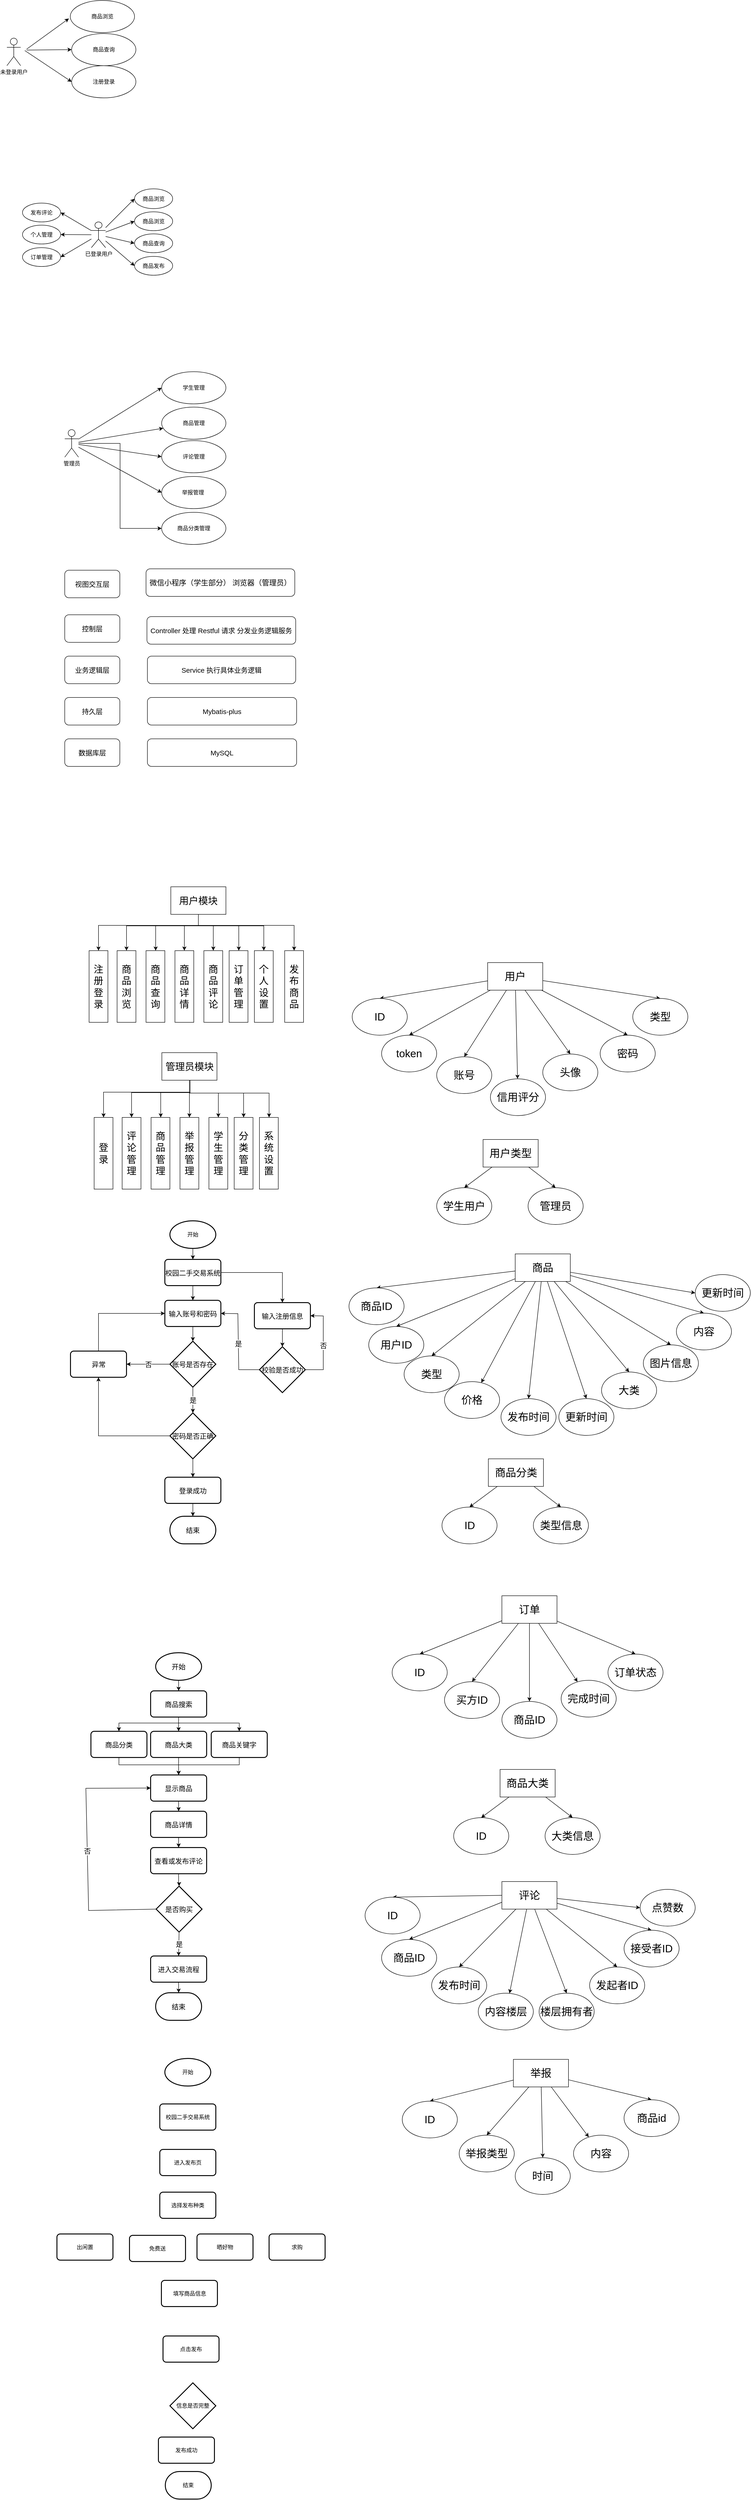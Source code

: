 <mxfile version="21.3.4" type="github">
  <diagram name="第 1 页" id="F6tR8DsvzvqYMDO8uXwj">
    <mxGraphModel dx="1500" dy="773" grid="0" gridSize="10" guides="1" tooltips="1" connect="1" arrows="1" fold="1" page="0" pageScale="1" pageWidth="827" pageHeight="1169" math="0" shadow="0">
      <root>
        <mxCell id="0" />
        <mxCell id="1" parent="0" />
        <mxCell id="G2voatCrqY1tHl8I44f_-1" value="未登录用户" style="shape=umlActor;verticalLabelPosition=bottom;verticalAlign=top;html=1;" parent="1" vertex="1">
          <mxGeometry x="77" y="86" width="30" height="60" as="geometry" />
        </mxCell>
        <mxCell id="G2voatCrqY1tHl8I44f_-5" value="商品浏览" style="ellipse;whiteSpace=wrap;html=1;" parent="1" vertex="1">
          <mxGeometry x="215" y="4" width="140" height="70" as="geometry" />
        </mxCell>
        <mxCell id="G2voatCrqY1tHl8I44f_-6" value="商品查询" style="ellipse;whiteSpace=wrap;html=1;" parent="1" vertex="1">
          <mxGeometry x="218" y="76" width="140" height="70" as="geometry" />
        </mxCell>
        <mxCell id="G2voatCrqY1tHl8I44f_-7" value="注册登录" style="ellipse;whiteSpace=wrap;html=1;" parent="1" vertex="1">
          <mxGeometry x="218" y="146" width="140" height="70" as="geometry" />
        </mxCell>
        <mxCell id="G2voatCrqY1tHl8I44f_-12" value="" style="endArrow=classic;html=1;rounded=0;entryX=-0.021;entryY=0.561;entryDx=0;entryDy=0;entryPerimeter=0;" parent="1" target="G2voatCrqY1tHl8I44f_-5" edge="1">
          <mxGeometry width="50" height="50" relative="1" as="geometry">
            <mxPoint x="120" y="110" as="sourcePoint" />
            <mxPoint x="298" y="148" as="targetPoint" />
          </mxGeometry>
        </mxCell>
        <mxCell id="G2voatCrqY1tHl8I44f_-13" value="" style="endArrow=classic;html=1;rounded=0;entryX=0;entryY=0.5;entryDx=0;entryDy=0;" parent="1" target="G2voatCrqY1tHl8I44f_-6" edge="1">
          <mxGeometry width="50" height="50" relative="1" as="geometry">
            <mxPoint x="120" y="112" as="sourcePoint" />
            <mxPoint x="209" y="132" as="targetPoint" />
          </mxGeometry>
        </mxCell>
        <mxCell id="G2voatCrqY1tHl8I44f_-14" value="" style="endArrow=classic;html=1;rounded=0;entryX=0;entryY=0.5;entryDx=0;entryDy=0;" parent="1" target="G2voatCrqY1tHl8I44f_-7" edge="1">
          <mxGeometry width="50" height="50" relative="1" as="geometry">
            <mxPoint x="116" y="113" as="sourcePoint" />
            <mxPoint x="298" y="148" as="targetPoint" />
          </mxGeometry>
        </mxCell>
        <mxCell id="G2voatCrqY1tHl8I44f_-22" style="orthogonalLoop=1;jettySize=auto;html=1;entryX=0;entryY=0.5;entryDx=0;entryDy=0;" parent="1" source="G2voatCrqY1tHl8I44f_-15" target="G2voatCrqY1tHl8I44f_-16" edge="1">
          <mxGeometry relative="1" as="geometry" />
        </mxCell>
        <mxCell id="G2voatCrqY1tHl8I44f_-23" style="rounded=0;orthogonalLoop=1;jettySize=auto;html=1;entryX=0;entryY=0.5;entryDx=0;entryDy=0;" parent="1" source="G2voatCrqY1tHl8I44f_-15" target="iyHdMbjRude9Y3vTJcR6-1" edge="1">
          <mxGeometry relative="1" as="geometry">
            <mxPoint x="357.75" y="410.5" as="targetPoint" />
          </mxGeometry>
        </mxCell>
        <mxCell id="G2voatCrqY1tHl8I44f_-24" style="rounded=0;orthogonalLoop=1;jettySize=auto;html=1;entryX=0;entryY=0.5;entryDx=0;entryDy=0;" parent="1" source="G2voatCrqY1tHl8I44f_-15" target="iyHdMbjRude9Y3vTJcR6-4" edge="1">
          <mxGeometry relative="1" as="geometry">
            <mxPoint x="337.5" y="494.0" as="targetPoint" />
          </mxGeometry>
        </mxCell>
        <mxCell id="G2voatCrqY1tHl8I44f_-25" style="rounded=0;orthogonalLoop=1;jettySize=auto;html=1;entryX=0;entryY=0.5;entryDx=0;entryDy=0;" parent="1" source="G2voatCrqY1tHl8I44f_-15" target="iyHdMbjRude9Y3vTJcR6-6" edge="1">
          <mxGeometry relative="1" as="geometry">
            <mxPoint x="336" y="572" as="targetPoint" />
          </mxGeometry>
        </mxCell>
        <mxCell id="G2voatCrqY1tHl8I44f_-26" style="rounded=0;orthogonalLoop=1;jettySize=auto;html=1;entryX=1;entryY=0.5;entryDx=0;entryDy=0;" parent="1" source="G2voatCrqY1tHl8I44f_-15" target="iyHdMbjRude9Y3vTJcR6-5" edge="1">
          <mxGeometry relative="1" as="geometry">
            <mxPoint x="337.5" y="652" as="targetPoint" />
          </mxGeometry>
        </mxCell>
        <mxCell id="G2voatCrqY1tHl8I44f_-27" style="rounded=0;orthogonalLoop=1;jettySize=auto;html=1;entryX=1;entryY=0.5;entryDx=0;entryDy=0;" parent="1" source="G2voatCrqY1tHl8I44f_-15" target="iyHdMbjRude9Y3vTJcR6-3" edge="1">
          <mxGeometry relative="1" as="geometry">
            <mxPoint x="337" y="731" as="targetPoint" />
          </mxGeometry>
        </mxCell>
        <mxCell id="G2voatCrqY1tHl8I44f_-15" value="已登录用户" style="shape=umlActor;verticalLabelPosition=bottom;verticalAlign=top;html=1;" parent="1" vertex="1">
          <mxGeometry x="261" y="486" width="31" height="56" as="geometry" />
        </mxCell>
        <mxCell id="G2voatCrqY1tHl8I44f_-16" value="商品浏览" style="ellipse;whiteSpace=wrap;html=1;" parent="1" vertex="1">
          <mxGeometry x="355" y="414" width="83" height="43" as="geometry" />
        </mxCell>
        <mxCell id="G2voatCrqY1tHl8I44f_-37" style="rounded=0;orthogonalLoop=1;jettySize=auto;html=1;entryX=0;entryY=0.5;entryDx=0;entryDy=0;" parent="1" source="G2voatCrqY1tHl8I44f_-29" target="G2voatCrqY1tHl8I44f_-30" edge="1">
          <mxGeometry relative="1" as="geometry" />
        </mxCell>
        <mxCell id="G2voatCrqY1tHl8I44f_-38" style="rounded=0;orthogonalLoop=1;jettySize=auto;html=1;" parent="1" source="G2voatCrqY1tHl8I44f_-29" target="G2voatCrqY1tHl8I44f_-33" edge="1">
          <mxGeometry relative="1" as="geometry" />
        </mxCell>
        <mxCell id="G2voatCrqY1tHl8I44f_-39" style="rounded=0;orthogonalLoop=1;jettySize=auto;html=1;entryX=0;entryY=0.5;entryDx=0;entryDy=0;" parent="1" source="G2voatCrqY1tHl8I44f_-29" target="G2voatCrqY1tHl8I44f_-34" edge="1">
          <mxGeometry relative="1" as="geometry" />
        </mxCell>
        <mxCell id="G2voatCrqY1tHl8I44f_-40" style="rounded=0;orthogonalLoop=1;jettySize=auto;html=1;entryX=0;entryY=0.5;entryDx=0;entryDy=0;" parent="1" source="G2voatCrqY1tHl8I44f_-29" target="G2voatCrqY1tHl8I44f_-35" edge="1">
          <mxGeometry relative="1" as="geometry" />
        </mxCell>
        <mxCell id="G2voatCrqY1tHl8I44f_-41" style="edgeStyle=orthogonalEdgeStyle;rounded=0;orthogonalLoop=1;jettySize=auto;html=1;entryX=0;entryY=0.5;entryDx=0;entryDy=0;" parent="1" source="G2voatCrqY1tHl8I44f_-29" target="G2voatCrqY1tHl8I44f_-36" edge="1">
          <mxGeometry relative="1" as="geometry" />
        </mxCell>
        <mxCell id="G2voatCrqY1tHl8I44f_-29" value="管理员" style="shape=umlActor;verticalLabelPosition=bottom;verticalAlign=top;html=1;" parent="1" vertex="1">
          <mxGeometry x="203" y="938" width="30" height="60" as="geometry" />
        </mxCell>
        <mxCell id="G2voatCrqY1tHl8I44f_-30" value="学生管理" style="ellipse;whiteSpace=wrap;html=1;" parent="1" vertex="1">
          <mxGeometry x="414" y="812" width="140" height="70" as="geometry" />
        </mxCell>
        <mxCell id="G2voatCrqY1tHl8I44f_-33" value="商品管理" style="ellipse;whiteSpace=wrap;html=1;" parent="1" vertex="1">
          <mxGeometry x="414" y="889" width="140" height="70" as="geometry" />
        </mxCell>
        <mxCell id="G2voatCrqY1tHl8I44f_-34" value="评论管理" style="ellipse;whiteSpace=wrap;html=1;" parent="1" vertex="1">
          <mxGeometry x="414" y="962" width="140" height="70" as="geometry" />
        </mxCell>
        <mxCell id="G2voatCrqY1tHl8I44f_-35" value="举报管理&lt;span style=&quot;white-space: pre;&quot;&gt; &lt;/span&gt;" style="ellipse;whiteSpace=wrap;html=1;" parent="1" vertex="1">
          <mxGeometry x="414" y="1040" width="140" height="70" as="geometry" />
        </mxCell>
        <mxCell id="G2voatCrqY1tHl8I44f_-36" value="商品分类管理" style="ellipse;whiteSpace=wrap;html=1;" parent="1" vertex="1">
          <mxGeometry x="414" y="1118" width="140" height="70" as="geometry" />
        </mxCell>
        <mxCell id="G2voatCrqY1tHl8I44f_-43" value="&lt;font style=&quot;font-size: 15px;&quot;&gt;视图交互层&lt;/font&gt;" style="rounded=1;whiteSpace=wrap;html=1;" parent="1" vertex="1">
          <mxGeometry x="203" y="1244" width="120" height="60" as="geometry" />
        </mxCell>
        <mxCell id="G2voatCrqY1tHl8I44f_-44" value="&lt;font style=&quot;font-size: 15px;&quot;&gt;控制层&lt;/font&gt;" style="rounded=1;whiteSpace=wrap;html=1;" parent="1" vertex="1">
          <mxGeometry x="203" y="1341" width="120" height="60" as="geometry" />
        </mxCell>
        <mxCell id="G2voatCrqY1tHl8I44f_-45" value="&lt;font style=&quot;font-size: 15px;&quot;&gt;业务逻辑层&lt;/font&gt;" style="rounded=1;whiteSpace=wrap;html=1;" parent="1" vertex="1">
          <mxGeometry x="203" y="1431" width="120" height="60" as="geometry" />
        </mxCell>
        <mxCell id="G2voatCrqY1tHl8I44f_-46" value="&lt;font style=&quot;font-size: 15px;&quot;&gt;持久&lt;font style=&quot;font-size: 15px;&quot;&gt;层&lt;/font&gt;&lt;/font&gt;" style="rounded=1;whiteSpace=wrap;html=1;" parent="1" vertex="1">
          <mxGeometry x="203" y="1521" width="120" height="60" as="geometry" />
        </mxCell>
        <mxCell id="G2voatCrqY1tHl8I44f_-47" value="&lt;font style=&quot;font-size: 15px;&quot;&gt;数据库层&lt;/font&gt;" style="rounded=1;whiteSpace=wrap;html=1;glass=0;shadow=0;" parent="1" vertex="1">
          <mxGeometry x="203" y="1611" width="120" height="60" as="geometry" />
        </mxCell>
        <mxCell id="G2voatCrqY1tHl8I44f_-48" value="&lt;font style=&quot;font-size: 16px;&quot;&gt;微信小程序（学生部分） 浏览器（管理员）&lt;/font&gt;" style="rounded=1;whiteSpace=wrap;html=1;" parent="1" vertex="1">
          <mxGeometry x="380" y="1241" width="324" height="60" as="geometry" />
        </mxCell>
        <mxCell id="G2voatCrqY1tHl8I44f_-49" value="&lt;font style=&quot;font-size: 15px;&quot;&gt;Controller 处理 Restful 请求 分发业务逻辑服务&lt;/font&gt;" style="rounded=1;whiteSpace=wrap;html=1;" parent="1" vertex="1">
          <mxGeometry x="382" y="1345" width="324" height="60" as="geometry" />
        </mxCell>
        <mxCell id="G2voatCrqY1tHl8I44f_-50" value="&lt;font style=&quot;font-size: 15px;&quot;&gt;Service 执行具体业务逻辑&lt;/font&gt;" style="rounded=1;whiteSpace=wrap;html=1;" parent="1" vertex="1">
          <mxGeometry x="383" y="1431" width="323" height="60" as="geometry" />
        </mxCell>
        <mxCell id="G2voatCrqY1tHl8I44f_-52" value="&lt;font style=&quot;font-size: 15px;&quot;&gt;Mybatis-plus&lt;/font&gt;" style="rounded=1;whiteSpace=wrap;html=1;" parent="1" vertex="1">
          <mxGeometry x="383" y="1521" width="325" height="60" as="geometry" />
        </mxCell>
        <mxCell id="G2voatCrqY1tHl8I44f_-53" value="&lt;font style=&quot;font-size: 15px;&quot;&gt;MySQL&lt;/font&gt;" style="rounded=1;whiteSpace=wrap;html=1;" parent="1" vertex="1">
          <mxGeometry x="383" y="1611" width="325" height="60" as="geometry" />
        </mxCell>
        <mxCell id="G2voatCrqY1tHl8I44f_-63" style="edgeStyle=orthogonalEdgeStyle;rounded=0;orthogonalLoop=1;jettySize=auto;html=1;entryX=0.5;entryY=0;entryDx=0;entryDy=0;" parent="1" source="G2voatCrqY1tHl8I44f_-54" target="G2voatCrqY1tHl8I44f_-55" edge="1">
          <mxGeometry relative="1" as="geometry">
            <Array as="points">
              <mxPoint x="494" y="2017" />
              <mxPoint x="277" y="2017" />
            </Array>
          </mxGeometry>
        </mxCell>
        <mxCell id="G2voatCrqY1tHl8I44f_-64" style="edgeStyle=orthogonalEdgeStyle;rounded=0;orthogonalLoop=1;jettySize=auto;html=1;entryX=0.5;entryY=0;entryDx=0;entryDy=0;" parent="1" source="G2voatCrqY1tHl8I44f_-54" target="G2voatCrqY1tHl8I44f_-56" edge="1">
          <mxGeometry relative="1" as="geometry">
            <Array as="points">
              <mxPoint x="494" y="2018" />
              <mxPoint x="338" y="2018" />
            </Array>
          </mxGeometry>
        </mxCell>
        <mxCell id="G2voatCrqY1tHl8I44f_-65" style="edgeStyle=orthogonalEdgeStyle;rounded=0;orthogonalLoop=1;jettySize=auto;html=1;" parent="1" source="G2voatCrqY1tHl8I44f_-54" target="G2voatCrqY1tHl8I44f_-57" edge="1">
          <mxGeometry relative="1" as="geometry">
            <Array as="points">
              <mxPoint x="494" y="2017" />
              <mxPoint x="401" y="2017" />
            </Array>
          </mxGeometry>
        </mxCell>
        <mxCell id="G2voatCrqY1tHl8I44f_-66" style="edgeStyle=orthogonalEdgeStyle;rounded=0;orthogonalLoop=1;jettySize=auto;html=1;entryX=0.5;entryY=0;entryDx=0;entryDy=0;" parent="1" source="G2voatCrqY1tHl8I44f_-54" target="G2voatCrqY1tHl8I44f_-58" edge="1">
          <mxGeometry relative="1" as="geometry">
            <Array as="points">
              <mxPoint x="494" y="2018" />
              <mxPoint x="464" y="2018" />
            </Array>
          </mxGeometry>
        </mxCell>
        <mxCell id="G2voatCrqY1tHl8I44f_-67" style="edgeStyle=orthogonalEdgeStyle;rounded=0;orthogonalLoop=1;jettySize=auto;html=1;entryX=0.5;entryY=0;entryDx=0;entryDy=0;" parent="1" source="G2voatCrqY1tHl8I44f_-54" target="G2voatCrqY1tHl8I44f_-59" edge="1">
          <mxGeometry relative="1" as="geometry">
            <Array as="points">
              <mxPoint x="494" y="2017" />
              <mxPoint x="527" y="2017" />
            </Array>
          </mxGeometry>
        </mxCell>
        <mxCell id="G2voatCrqY1tHl8I44f_-68" style="edgeStyle=orthogonalEdgeStyle;rounded=0;orthogonalLoop=1;jettySize=auto;html=1;" parent="1" source="G2voatCrqY1tHl8I44f_-54" target="G2voatCrqY1tHl8I44f_-60" edge="1">
          <mxGeometry relative="1" as="geometry">
            <Array as="points">
              <mxPoint x="494" y="2017" />
              <mxPoint x="582" y="2017" />
            </Array>
          </mxGeometry>
        </mxCell>
        <mxCell id="G2voatCrqY1tHl8I44f_-70" style="edgeStyle=orthogonalEdgeStyle;rounded=0;orthogonalLoop=1;jettySize=auto;html=1;entryX=0.5;entryY=0;entryDx=0;entryDy=0;" parent="1" source="G2voatCrqY1tHl8I44f_-54" target="G2voatCrqY1tHl8I44f_-61" edge="1">
          <mxGeometry relative="1" as="geometry">
            <Array as="points">
              <mxPoint x="494" y="2018" />
              <mxPoint x="637" y="2018" />
            </Array>
          </mxGeometry>
        </mxCell>
        <mxCell id="G2voatCrqY1tHl8I44f_-71" style="edgeStyle=orthogonalEdgeStyle;rounded=0;orthogonalLoop=1;jettySize=auto;html=1;entryX=0.5;entryY=0;entryDx=0;entryDy=0;" parent="1" source="G2voatCrqY1tHl8I44f_-54" target="G2voatCrqY1tHl8I44f_-62" edge="1">
          <mxGeometry relative="1" as="geometry">
            <Array as="points">
              <mxPoint x="494" y="2017" />
              <mxPoint x="703" y="2017" />
            </Array>
          </mxGeometry>
        </mxCell>
        <mxCell id="G2voatCrqY1tHl8I44f_-54" value="&lt;font style=&quot;font-size: 21px;&quot;&gt;用户模块&lt;/font&gt;" style="rounded=0;whiteSpace=wrap;html=1;" parent="1" vertex="1">
          <mxGeometry x="434" y="1933" width="120" height="60" as="geometry" />
        </mxCell>
        <mxCell id="G2voatCrqY1tHl8I44f_-55" value="&lt;font style=&quot;font-size: 21px;&quot;&gt;注册登录&lt;/font&gt;" style="rounded=0;whiteSpace=wrap;html=1;" parent="1" vertex="1">
          <mxGeometry x="256" y="2072" width="41" height="156" as="geometry" />
        </mxCell>
        <mxCell id="G2voatCrqY1tHl8I44f_-56" value="&lt;font style=&quot;font-size: 21px;&quot;&gt;商品浏览&lt;/font&gt;" style="rounded=0;whiteSpace=wrap;html=1;" parent="1" vertex="1">
          <mxGeometry x="317" y="2072" width="41" height="156" as="geometry" />
        </mxCell>
        <mxCell id="G2voatCrqY1tHl8I44f_-57" value="&lt;font style=&quot;font-size: 21px;&quot;&gt;商品查询&lt;/font&gt;" style="rounded=0;whiteSpace=wrap;html=1;" parent="1" vertex="1">
          <mxGeometry x="380" y="2072" width="41" height="156" as="geometry" />
        </mxCell>
        <mxCell id="G2voatCrqY1tHl8I44f_-58" value="&lt;font style=&quot;font-size: 21px;&quot;&gt;商品详情&lt;/font&gt;" style="rounded=0;whiteSpace=wrap;html=1;" parent="1" vertex="1">
          <mxGeometry x="443" y="2072" width="41" height="156" as="geometry" />
        </mxCell>
        <mxCell id="G2voatCrqY1tHl8I44f_-59" value="&lt;font style=&quot;font-size: 21px;&quot;&gt;商品评论&lt;/font&gt;" style="rounded=0;whiteSpace=wrap;html=1;" parent="1" vertex="1">
          <mxGeometry x="506" y="2072" width="41" height="156" as="geometry" />
        </mxCell>
        <mxCell id="G2voatCrqY1tHl8I44f_-60" value="&lt;span style=&quot;font-size: 21px;&quot;&gt;订单管理&lt;/span&gt;" style="rounded=0;whiteSpace=wrap;html=1;" parent="1" vertex="1">
          <mxGeometry x="561" y="2072" width="41" height="156" as="geometry" />
        </mxCell>
        <mxCell id="G2voatCrqY1tHl8I44f_-61" value="&lt;font style=&quot;font-size: 21px;&quot;&gt;个人设置&lt;/font&gt;" style="rounded=0;whiteSpace=wrap;html=1;" parent="1" vertex="1">
          <mxGeometry x="616" y="2072" width="41" height="156" as="geometry" />
        </mxCell>
        <mxCell id="G2voatCrqY1tHl8I44f_-62" value="&lt;font style=&quot;font-size: 21px;&quot;&gt;发布商品&lt;/font&gt;" style="rounded=0;whiteSpace=wrap;html=1;" parent="1" vertex="1">
          <mxGeometry x="682" y="2072" width="41" height="156" as="geometry" />
        </mxCell>
        <mxCell id="G2voatCrqY1tHl8I44f_-72" style="edgeStyle=orthogonalEdgeStyle;rounded=0;orthogonalLoop=1;jettySize=auto;html=1;entryX=0.5;entryY=0;entryDx=0;entryDy=0;" parent="1" source="G2voatCrqY1tHl8I44f_-80" target="G2voatCrqY1tHl8I44f_-81" edge="1">
          <mxGeometry relative="1" as="geometry">
            <Array as="points">
              <mxPoint x="476" y="2380" />
              <mxPoint x="288" y="2380" />
            </Array>
          </mxGeometry>
        </mxCell>
        <mxCell id="G2voatCrqY1tHl8I44f_-73" style="edgeStyle=orthogonalEdgeStyle;rounded=0;orthogonalLoop=1;jettySize=auto;html=1;entryX=0.5;entryY=0;entryDx=0;entryDy=0;" parent="1" source="G2voatCrqY1tHl8I44f_-80" target="G2voatCrqY1tHl8I44f_-82" edge="1">
          <mxGeometry relative="1" as="geometry">
            <Array as="points">
              <mxPoint x="476" y="2381" />
              <mxPoint x="349" y="2381" />
            </Array>
          </mxGeometry>
        </mxCell>
        <mxCell id="G2voatCrqY1tHl8I44f_-74" style="edgeStyle=orthogonalEdgeStyle;rounded=0;orthogonalLoop=1;jettySize=auto;html=1;" parent="1" source="G2voatCrqY1tHl8I44f_-80" target="G2voatCrqY1tHl8I44f_-83" edge="1">
          <mxGeometry relative="1" as="geometry">
            <Array as="points">
              <mxPoint x="476" y="2380" />
              <mxPoint x="412" y="2380" />
            </Array>
          </mxGeometry>
        </mxCell>
        <mxCell id="G2voatCrqY1tHl8I44f_-90" style="edgeStyle=orthogonalEdgeStyle;rounded=0;orthogonalLoop=1;jettySize=auto;html=1;" parent="1" source="G2voatCrqY1tHl8I44f_-80" target="G2voatCrqY1tHl8I44f_-84" edge="1">
          <mxGeometry relative="1" as="geometry" />
        </mxCell>
        <mxCell id="G2voatCrqY1tHl8I44f_-91" style="edgeStyle=orthogonalEdgeStyle;rounded=0;orthogonalLoop=1;jettySize=auto;html=1;entryX=0.5;entryY=0;entryDx=0;entryDy=0;" parent="1" source="G2voatCrqY1tHl8I44f_-80" target="G2voatCrqY1tHl8I44f_-85" edge="1">
          <mxGeometry relative="1" as="geometry">
            <Array as="points">
              <mxPoint x="475" y="2382" />
              <mxPoint x="538" y="2382" />
            </Array>
          </mxGeometry>
        </mxCell>
        <mxCell id="G2voatCrqY1tHl8I44f_-92" style="edgeStyle=orthogonalEdgeStyle;rounded=0;orthogonalLoop=1;jettySize=auto;html=1;entryX=0.5;entryY=0;entryDx=0;entryDy=0;" parent="1" source="G2voatCrqY1tHl8I44f_-80" target="G2voatCrqY1tHl8I44f_-86" edge="1">
          <mxGeometry relative="1" as="geometry">
            <Array as="points">
              <mxPoint x="475" y="2382" />
              <mxPoint x="593" y="2382" />
            </Array>
          </mxGeometry>
        </mxCell>
        <mxCell id="G2voatCrqY1tHl8I44f_-93" style="edgeStyle=orthogonalEdgeStyle;rounded=0;orthogonalLoop=1;jettySize=auto;html=1;" parent="1" source="G2voatCrqY1tHl8I44f_-80" target="G2voatCrqY1tHl8I44f_-87" edge="1">
          <mxGeometry relative="1" as="geometry">
            <Array as="points">
              <mxPoint x="475" y="2382" />
              <mxPoint x="648" y="2382" />
            </Array>
          </mxGeometry>
        </mxCell>
        <mxCell id="G2voatCrqY1tHl8I44f_-80" value="&lt;font style=&quot;font-size: 21px;&quot;&gt;管理员模块&lt;/font&gt;" style="rounded=0;whiteSpace=wrap;html=1;" parent="1" vertex="1">
          <mxGeometry x="414.5" y="2294" width="120" height="60" as="geometry" />
        </mxCell>
        <mxCell id="G2voatCrqY1tHl8I44f_-81" value="&lt;font style=&quot;font-size: 21px;&quot;&gt;登录&lt;/font&gt;" style="rounded=0;whiteSpace=wrap;html=1;" parent="1" vertex="1">
          <mxGeometry x="267" y="2435" width="41" height="156" as="geometry" />
        </mxCell>
        <mxCell id="G2voatCrqY1tHl8I44f_-82" value="&lt;font style=&quot;font-size: 21px;&quot;&gt;评论管理&lt;/font&gt;" style="rounded=0;whiteSpace=wrap;html=1;" parent="1" vertex="1">
          <mxGeometry x="328" y="2435" width="41" height="156" as="geometry" />
        </mxCell>
        <mxCell id="G2voatCrqY1tHl8I44f_-83" value="&lt;font style=&quot;font-size: 21px;&quot;&gt;商品管理&lt;/font&gt;" style="rounded=0;whiteSpace=wrap;html=1;" parent="1" vertex="1">
          <mxGeometry x="391" y="2435" width="41" height="156" as="geometry" />
        </mxCell>
        <mxCell id="G2voatCrqY1tHl8I44f_-84" value="&lt;font style=&quot;font-size: 21px;&quot;&gt;举报管理&lt;/font&gt;" style="rounded=0;whiteSpace=wrap;html=1;" parent="1" vertex="1">
          <mxGeometry x="454" y="2435" width="41" height="156" as="geometry" />
        </mxCell>
        <mxCell id="G2voatCrqY1tHl8I44f_-85" value="&lt;font style=&quot;font-size: 21px;&quot;&gt;学生管理&lt;/font&gt;" style="rounded=0;whiteSpace=wrap;html=1;" parent="1" vertex="1">
          <mxGeometry x="517" y="2435" width="41" height="156" as="geometry" />
        </mxCell>
        <mxCell id="G2voatCrqY1tHl8I44f_-86" value="&lt;span style=&quot;font-size: 21px;&quot;&gt;分类管理&lt;/span&gt;" style="rounded=0;whiteSpace=wrap;html=1;" parent="1" vertex="1">
          <mxGeometry x="572" y="2435" width="41" height="156" as="geometry" />
        </mxCell>
        <mxCell id="G2voatCrqY1tHl8I44f_-87" value="&lt;font style=&quot;font-size: 21px;&quot;&gt;系统设置&lt;/font&gt;" style="rounded=0;whiteSpace=wrap;html=1;" parent="1" vertex="1">
          <mxGeometry x="627" y="2435" width="41" height="156" as="geometry" />
        </mxCell>
        <mxCell id="G2voatCrqY1tHl8I44f_-98" style="edgeStyle=orthogonalEdgeStyle;rounded=0;orthogonalLoop=1;jettySize=auto;html=1;entryX=0.5;entryY=0;entryDx=0;entryDy=0;" parent="1" source="G2voatCrqY1tHl8I44f_-94" target="G2voatCrqY1tHl8I44f_-97" edge="1">
          <mxGeometry relative="1" as="geometry" />
        </mxCell>
        <mxCell id="G2voatCrqY1tHl8I44f_-94" value="开始" style="strokeWidth=2;html=1;shape=mxgraph.flowchart.start_1;whiteSpace=wrap;" parent="1" vertex="1">
          <mxGeometry x="432" y="2660" width="100" height="60" as="geometry" />
        </mxCell>
        <mxCell id="G2voatCrqY1tHl8I44f_-104" style="edgeStyle=orthogonalEdgeStyle;rounded=0;orthogonalLoop=1;jettySize=auto;html=1;" parent="1" source="G2voatCrqY1tHl8I44f_-97" target="G2voatCrqY1tHl8I44f_-100" edge="1">
          <mxGeometry relative="1" as="geometry" />
        </mxCell>
        <mxCell id="G2voatCrqY1tHl8I44f_-123" style="edgeStyle=orthogonalEdgeStyle;rounded=0;orthogonalLoop=1;jettySize=auto;html=1;entryX=0.5;entryY=0;entryDx=0;entryDy=0;" parent="1" source="G2voatCrqY1tHl8I44f_-97" target="G2voatCrqY1tHl8I44f_-122" edge="1">
          <mxGeometry relative="1" as="geometry" />
        </mxCell>
        <mxCell id="G2voatCrqY1tHl8I44f_-97" value="&lt;font style=&quot;font-size: 15px;&quot;&gt;校园二手交易系统&lt;/font&gt;" style="rounded=1;whiteSpace=wrap;html=1;absoluteArcSize=1;arcSize=14;strokeWidth=2;" parent="1" vertex="1">
          <mxGeometry x="421" y="2744" width="122" height="57" as="geometry" />
        </mxCell>
        <mxCell id="G2voatCrqY1tHl8I44f_-105" style="edgeStyle=orthogonalEdgeStyle;rounded=0;orthogonalLoop=1;jettySize=auto;html=1;entryX=0.5;entryY=0;entryDx=0;entryDy=0;entryPerimeter=0;" parent="1" source="G2voatCrqY1tHl8I44f_-100" target="G2voatCrqY1tHl8I44f_-102" edge="1">
          <mxGeometry relative="1" as="geometry" />
        </mxCell>
        <mxCell id="G2voatCrqY1tHl8I44f_-100" value="&lt;font style=&quot;font-size: 15px;&quot;&gt;输入账号和密码&lt;/font&gt;" style="rounded=1;whiteSpace=wrap;html=1;absoluteArcSize=1;arcSize=14;strokeWidth=2;" parent="1" vertex="1">
          <mxGeometry x="421" y="2833" width="122" height="57" as="geometry" />
        </mxCell>
        <mxCell id="G2voatCrqY1tHl8I44f_-102" value="&lt;font style=&quot;font-size: 15px;&quot;&gt;账号是否存在&lt;/font&gt;" style="strokeWidth=2;html=1;shape=mxgraph.flowchart.decision;whiteSpace=wrap;" parent="1" vertex="1">
          <mxGeometry x="432" y="2922" width="100" height="100" as="geometry" />
        </mxCell>
        <mxCell id="G2voatCrqY1tHl8I44f_-110" style="edgeStyle=orthogonalEdgeStyle;rounded=0;orthogonalLoop=1;jettySize=auto;html=1;entryX=0.5;entryY=0;entryDx=0;entryDy=0;" parent="1" source="G2voatCrqY1tHl8I44f_-106" target="G2voatCrqY1tHl8I44f_-108" edge="1">
          <mxGeometry relative="1" as="geometry" />
        </mxCell>
        <mxCell id="G2voatCrqY1tHl8I44f_-119" style="edgeStyle=orthogonalEdgeStyle;rounded=0;orthogonalLoop=1;jettySize=auto;html=1;entryX=0.5;entryY=1;entryDx=0;entryDy=0;" parent="1" source="G2voatCrqY1tHl8I44f_-106" target="G2voatCrqY1tHl8I44f_-117" edge="1">
          <mxGeometry relative="1" as="geometry" />
        </mxCell>
        <mxCell id="G2voatCrqY1tHl8I44f_-106" value="&lt;font style=&quot;font-size: 15px;&quot;&gt;密码是否正确&lt;/font&gt;" style="strokeWidth=2;html=1;shape=mxgraph.flowchart.decision;whiteSpace=wrap;" parent="1" vertex="1">
          <mxGeometry x="432" y="3078" width="100" height="100" as="geometry" />
        </mxCell>
        <mxCell id="G2voatCrqY1tHl8I44f_-111" style="edgeStyle=orthogonalEdgeStyle;rounded=0;orthogonalLoop=1;jettySize=auto;html=1;" parent="1" source="G2voatCrqY1tHl8I44f_-108" target="G2voatCrqY1tHl8I44f_-109" edge="1">
          <mxGeometry relative="1" as="geometry" />
        </mxCell>
        <mxCell id="G2voatCrqY1tHl8I44f_-108" value="&lt;font style=&quot;font-size: 15px;&quot;&gt;登录成功&lt;/font&gt;" style="rounded=1;whiteSpace=wrap;html=1;absoluteArcSize=1;arcSize=14;strokeWidth=2;" parent="1" vertex="1">
          <mxGeometry x="421" y="3218" width="122" height="57" as="geometry" />
        </mxCell>
        <mxCell id="G2voatCrqY1tHl8I44f_-109" value="&lt;font style=&quot;font-size: 15px;&quot;&gt;结束&lt;/font&gt;" style="strokeWidth=2;html=1;shape=mxgraph.flowchart.terminator;whiteSpace=wrap;" parent="1" vertex="1">
          <mxGeometry x="432" y="3303" width="100" height="60" as="geometry" />
        </mxCell>
        <mxCell id="G2voatCrqY1tHl8I44f_-120" style="edgeStyle=orthogonalEdgeStyle;rounded=0;orthogonalLoop=1;jettySize=auto;html=1;entryX=0;entryY=0.5;entryDx=0;entryDy=0;" parent="1" source="G2voatCrqY1tHl8I44f_-117" target="G2voatCrqY1tHl8I44f_-100" edge="1">
          <mxGeometry relative="1" as="geometry">
            <Array as="points">
              <mxPoint x="276" y="2861" />
            </Array>
          </mxGeometry>
        </mxCell>
        <mxCell id="G2voatCrqY1tHl8I44f_-117" value="&lt;font style=&quot;font-size: 15px;&quot;&gt;异常&lt;/font&gt;" style="rounded=1;whiteSpace=wrap;html=1;absoluteArcSize=1;arcSize=14;strokeWidth=2;" parent="1" vertex="1">
          <mxGeometry x="215.5" y="2943.5" width="122" height="57" as="geometry" />
        </mxCell>
        <mxCell id="G2voatCrqY1tHl8I44f_-125" style="edgeStyle=orthogonalEdgeStyle;rounded=0;orthogonalLoop=1;jettySize=auto;html=1;entryX=0.5;entryY=0;entryDx=0;entryDy=0;entryPerimeter=0;" parent="1" source="G2voatCrqY1tHl8I44f_-122" target="G2voatCrqY1tHl8I44f_-124" edge="1">
          <mxGeometry relative="1" as="geometry" />
        </mxCell>
        <mxCell id="G2voatCrqY1tHl8I44f_-122" value="&lt;font style=&quot;font-size: 15px;&quot;&gt;输入注册信息&lt;/font&gt;" style="rounded=1;whiteSpace=wrap;html=1;absoluteArcSize=1;arcSize=14;strokeWidth=2;" parent="1" vertex="1">
          <mxGeometry x="616" y="2838" width="122" height="57" as="geometry" />
        </mxCell>
        <mxCell id="G2voatCrqY1tHl8I44f_-124" value="&lt;font style=&quot;font-size: 15px;&quot;&gt;校验是否成功&lt;/font&gt;" style="strokeWidth=2;html=1;shape=mxgraph.flowchart.decision;whiteSpace=wrap;" parent="1" vertex="1">
          <mxGeometry x="627" y="2934" width="100" height="100" as="geometry" />
        </mxCell>
        <mxCell id="PbW2S7XWLVE9b72UCTF2-1" value="开始" style="strokeWidth=2;html=1;shape=mxgraph.flowchart.start_1;whiteSpace=wrap;fontSize=15;" parent="1" vertex="1">
          <mxGeometry x="401" y="3600" width="100" height="60" as="geometry" />
        </mxCell>
        <mxCell id="PbW2S7XWLVE9b72UCTF2-4" style="edgeStyle=orthogonalEdgeStyle;rounded=0;orthogonalLoop=1;jettySize=auto;html=1;entryX=0.5;entryY=0;entryDx=0;entryDy=0;fontSize=15;exitX=0.5;exitY=1;exitDx=0;exitDy=0;exitPerimeter=0;" parent="1" source="PbW2S7XWLVE9b72UCTF2-1" target="PbW2S7XWLVE9b72UCTF2-3" edge="1">
          <mxGeometry relative="1" as="geometry">
            <mxPoint x="451" y="3637" as="sourcePoint" />
          </mxGeometry>
        </mxCell>
        <mxCell id="PbW2S7XWLVE9b72UCTF2-17" style="edgeStyle=orthogonalEdgeStyle;rounded=0;orthogonalLoop=1;jettySize=auto;html=1;entryX=0.5;entryY=0;entryDx=0;entryDy=0;fontSize=15;" parent="1" source="PbW2S7XWLVE9b72UCTF2-3" target="PbW2S7XWLVE9b72UCTF2-6" edge="1">
          <mxGeometry relative="1" as="geometry" />
        </mxCell>
        <mxCell id="PbW2S7XWLVE9b72UCTF2-18" style="edgeStyle=orthogonalEdgeStyle;rounded=0;orthogonalLoop=1;jettySize=auto;html=1;entryX=0.5;entryY=0;entryDx=0;entryDy=0;fontSize=15;" parent="1" source="PbW2S7XWLVE9b72UCTF2-3" target="PbW2S7XWLVE9b72UCTF2-5" edge="1">
          <mxGeometry relative="1" as="geometry">
            <Array as="points">
              <mxPoint x="451" y="3753" />
              <mxPoint x="321" y="3753" />
            </Array>
          </mxGeometry>
        </mxCell>
        <mxCell id="PbW2S7XWLVE9b72UCTF2-19" style="edgeStyle=orthogonalEdgeStyle;rounded=0;orthogonalLoop=1;jettySize=auto;html=1;entryX=0.5;entryY=0;entryDx=0;entryDy=0;fontSize=15;" parent="1" source="PbW2S7XWLVE9b72UCTF2-3" target="PbW2S7XWLVE9b72UCTF2-7" edge="1">
          <mxGeometry relative="1" as="geometry">
            <Array as="points">
              <mxPoint x="451" y="3753" />
              <mxPoint x="583" y="3753" />
            </Array>
          </mxGeometry>
        </mxCell>
        <mxCell id="PbW2S7XWLVE9b72UCTF2-3" value="商品搜索" style="rounded=1;whiteSpace=wrap;html=1;absoluteArcSize=1;arcSize=14;strokeWidth=2;fontSize=15;" parent="1" vertex="1">
          <mxGeometry x="390" y="3683" width="122" height="57" as="geometry" />
        </mxCell>
        <mxCell id="PbW2S7XWLVE9b72UCTF2-20" style="edgeStyle=orthogonalEdgeStyle;rounded=0;orthogonalLoop=1;jettySize=auto;html=1;entryX=0.5;entryY=0;entryDx=0;entryDy=0;fontSize=15;" parent="1" source="PbW2S7XWLVE9b72UCTF2-5" target="PbW2S7XWLVE9b72UCTF2-8" edge="1">
          <mxGeometry relative="1" as="geometry">
            <Array as="points">
              <mxPoint x="321" y="3844" />
              <mxPoint x="451" y="3844" />
            </Array>
          </mxGeometry>
        </mxCell>
        <mxCell id="PbW2S7XWLVE9b72UCTF2-5" value="商品分类" style="rounded=1;whiteSpace=wrap;html=1;absoluteArcSize=1;arcSize=14;strokeWidth=2;fontSize=15;" parent="1" vertex="1">
          <mxGeometry x="260" y="3771" width="122" height="57" as="geometry" />
        </mxCell>
        <mxCell id="PbW2S7XWLVE9b72UCTF2-21" style="edgeStyle=orthogonalEdgeStyle;rounded=0;orthogonalLoop=1;jettySize=auto;html=1;fontSize=15;" parent="1" source="PbW2S7XWLVE9b72UCTF2-6" target="PbW2S7XWLVE9b72UCTF2-8" edge="1">
          <mxGeometry relative="1" as="geometry" />
        </mxCell>
        <mxCell id="PbW2S7XWLVE9b72UCTF2-6" value="商品大类" style="rounded=1;whiteSpace=wrap;html=1;absoluteArcSize=1;arcSize=14;strokeWidth=2;fontSize=15;" parent="1" vertex="1">
          <mxGeometry x="390" y="3771" width="122" height="57" as="geometry" />
        </mxCell>
        <mxCell id="PbW2S7XWLVE9b72UCTF2-22" style="edgeStyle=orthogonalEdgeStyle;rounded=0;orthogonalLoop=1;jettySize=auto;html=1;entryX=0.5;entryY=0;entryDx=0;entryDy=0;fontSize=15;" parent="1" source="PbW2S7XWLVE9b72UCTF2-7" target="PbW2S7XWLVE9b72UCTF2-8" edge="1">
          <mxGeometry relative="1" as="geometry">
            <Array as="points">
              <mxPoint x="583" y="3844" />
              <mxPoint x="451" y="3844" />
            </Array>
          </mxGeometry>
        </mxCell>
        <mxCell id="PbW2S7XWLVE9b72UCTF2-7" value="商品关键字" style="rounded=1;whiteSpace=wrap;html=1;absoluteArcSize=1;arcSize=14;strokeWidth=2;fontSize=15;" parent="1" vertex="1">
          <mxGeometry x="522" y="3771" width="122" height="57" as="geometry" />
        </mxCell>
        <mxCell id="PbW2S7XWLVE9b72UCTF2-23" style="edgeStyle=orthogonalEdgeStyle;rounded=0;orthogonalLoop=1;jettySize=auto;html=1;fontSize=15;" parent="1" source="PbW2S7XWLVE9b72UCTF2-8" target="PbW2S7XWLVE9b72UCTF2-9" edge="1">
          <mxGeometry relative="1" as="geometry" />
        </mxCell>
        <mxCell id="PbW2S7XWLVE9b72UCTF2-8" value="显示商品" style="rounded=1;whiteSpace=wrap;html=1;absoluteArcSize=1;arcSize=14;strokeWidth=2;fontSize=15;" parent="1" vertex="1">
          <mxGeometry x="390" y="3866" width="122" height="57" as="geometry" />
        </mxCell>
        <mxCell id="PbW2S7XWLVE9b72UCTF2-24" style="edgeStyle=orthogonalEdgeStyle;rounded=0;orthogonalLoop=1;jettySize=auto;html=1;fontSize=15;" parent="1" source="PbW2S7XWLVE9b72UCTF2-9" target="PbW2S7XWLVE9b72UCTF2-12" edge="1">
          <mxGeometry relative="1" as="geometry" />
        </mxCell>
        <mxCell id="PbW2S7XWLVE9b72UCTF2-9" value="商品详情" style="rounded=1;whiteSpace=wrap;html=1;absoluteArcSize=1;arcSize=14;strokeWidth=2;fontSize=15;" parent="1" vertex="1">
          <mxGeometry x="390" y="3945" width="122" height="57" as="geometry" />
        </mxCell>
        <mxCell id="PbW2S7XWLVE9b72UCTF2-11" value="是否购买" style="strokeWidth=2;html=1;shape=mxgraph.flowchart.decision;whiteSpace=wrap;fontSize=15;" parent="1" vertex="1">
          <mxGeometry x="402" y="4108" width="100" height="100" as="geometry" />
        </mxCell>
        <mxCell id="PbW2S7XWLVE9b72UCTF2-26" style="edgeStyle=orthogonalEdgeStyle;rounded=0;orthogonalLoop=1;jettySize=auto;html=1;entryX=0.5;entryY=0;entryDx=0;entryDy=0;entryPerimeter=0;fontSize=15;" parent="1" source="PbW2S7XWLVE9b72UCTF2-12" target="PbW2S7XWLVE9b72UCTF2-11" edge="1">
          <mxGeometry relative="1" as="geometry" />
        </mxCell>
        <mxCell id="PbW2S7XWLVE9b72UCTF2-12" value="查看或发布评论" style="rounded=1;whiteSpace=wrap;html=1;absoluteArcSize=1;arcSize=14;strokeWidth=2;fontSize=15;" parent="1" vertex="1">
          <mxGeometry x="390" y="4024" width="122" height="57" as="geometry" />
        </mxCell>
        <mxCell id="PbW2S7XWLVE9b72UCTF2-28" style="edgeStyle=orthogonalEdgeStyle;rounded=0;orthogonalLoop=1;jettySize=auto;html=1;fontSize=15;" parent="1" source="PbW2S7XWLVE9b72UCTF2-14" target="PbW2S7XWLVE9b72UCTF2-15" edge="1">
          <mxGeometry relative="1" as="geometry" />
        </mxCell>
        <mxCell id="PbW2S7XWLVE9b72UCTF2-14" value="进入交易流程" style="rounded=1;whiteSpace=wrap;html=1;absoluteArcSize=1;arcSize=14;strokeWidth=2;fontSize=15;" parent="1" vertex="1">
          <mxGeometry x="390" y="4260" width="122" height="57" as="geometry" />
        </mxCell>
        <mxCell id="PbW2S7XWLVE9b72UCTF2-15" value="结束" style="strokeWidth=2;html=1;shape=mxgraph.flowchart.terminator;whiteSpace=wrap;fontSize=15;" parent="1" vertex="1">
          <mxGeometry x="401" y="4340" width="100" height="60" as="geometry" />
        </mxCell>
        <mxCell id="PbW2S7XWLVE9b72UCTF2-29" value="开始" style="strokeWidth=2;html=1;shape=mxgraph.flowchart.start_1;whiteSpace=wrap;" parent="1" vertex="1">
          <mxGeometry x="421" y="4483" width="100" height="60" as="geometry" />
        </mxCell>
        <mxCell id="PbW2S7XWLVE9b72UCTF2-30" value="校园二手交易系统" style="rounded=1;whiteSpace=wrap;html=1;absoluteArcSize=1;arcSize=14;strokeWidth=2;" parent="1" vertex="1">
          <mxGeometry x="410" y="4582" width="122" height="57" as="geometry" />
        </mxCell>
        <mxCell id="PbW2S7XWLVE9b72UCTF2-31" value="进入发布页" style="rounded=1;whiteSpace=wrap;html=1;absoluteArcSize=1;arcSize=14;strokeWidth=2;" parent="1" vertex="1">
          <mxGeometry x="410" y="4681" width="122" height="57" as="geometry" />
        </mxCell>
        <mxCell id="PbW2S7XWLVE9b72UCTF2-32" value="选择发布种类" style="rounded=1;whiteSpace=wrap;html=1;absoluteArcSize=1;arcSize=14;strokeWidth=2;" parent="1" vertex="1">
          <mxGeometry x="410" y="4774" width="122" height="57" as="geometry" />
        </mxCell>
        <mxCell id="PbW2S7XWLVE9b72UCTF2-33" value="出闲置" style="rounded=1;whiteSpace=wrap;html=1;absoluteArcSize=1;arcSize=14;strokeWidth=2;" parent="1" vertex="1">
          <mxGeometry x="186" y="4865" width="122" height="57" as="geometry" />
        </mxCell>
        <mxCell id="PbW2S7XWLVE9b72UCTF2-34" value="免费送" style="rounded=1;whiteSpace=wrap;html=1;absoluteArcSize=1;arcSize=14;strokeWidth=2;" parent="1" vertex="1">
          <mxGeometry x="344" y="4868" width="122" height="57" as="geometry" />
        </mxCell>
        <mxCell id="PbW2S7XWLVE9b72UCTF2-35" value="晒好物" style="rounded=1;whiteSpace=wrap;html=1;absoluteArcSize=1;arcSize=14;strokeWidth=2;" parent="1" vertex="1">
          <mxGeometry x="491" y="4865" width="122" height="57" as="geometry" />
        </mxCell>
        <mxCell id="PbW2S7XWLVE9b72UCTF2-36" value="求购" style="rounded=1;whiteSpace=wrap;html=1;absoluteArcSize=1;arcSize=14;strokeWidth=2;" parent="1" vertex="1">
          <mxGeometry x="648" y="4865" width="122" height="57" as="geometry" />
        </mxCell>
        <mxCell id="PbW2S7XWLVE9b72UCTF2-38" value="填写商品信息" style="rounded=1;whiteSpace=wrap;html=1;absoluteArcSize=1;arcSize=14;strokeWidth=2;" parent="1" vertex="1">
          <mxGeometry x="413.5" y="4966" width="122" height="57" as="geometry" />
        </mxCell>
        <mxCell id="PbW2S7XWLVE9b72UCTF2-40" value="信息是否完整" style="strokeWidth=2;html=1;shape=mxgraph.flowchart.decision;whiteSpace=wrap;" parent="1" vertex="1">
          <mxGeometry x="432" y="5189" width="100" height="100" as="geometry" />
        </mxCell>
        <mxCell id="PbW2S7XWLVE9b72UCTF2-41" value="点击发布" style="rounded=1;whiteSpace=wrap;html=1;absoluteArcSize=1;arcSize=14;strokeWidth=2;" parent="1" vertex="1">
          <mxGeometry x="417" y="5087" width="122" height="57" as="geometry" />
        </mxCell>
        <mxCell id="PbW2S7XWLVE9b72UCTF2-42" value="发布成功" style="rounded=1;whiteSpace=wrap;html=1;absoluteArcSize=1;arcSize=14;strokeWidth=2;" parent="1" vertex="1">
          <mxGeometry x="407" y="5307" width="122" height="57" as="geometry" />
        </mxCell>
        <mxCell id="PbW2S7XWLVE9b72UCTF2-44" value="结束" style="strokeWidth=2;html=1;shape=mxgraph.flowchart.terminator;whiteSpace=wrap;" parent="1" vertex="1">
          <mxGeometry x="422" y="5382" width="100" height="60" as="geometry" />
        </mxCell>
        <mxCell id="iyHdMbjRude9Y3vTJcR6-1" value="商品浏览" style="ellipse;whiteSpace=wrap;html=1;" parent="1" vertex="1">
          <mxGeometry x="355" y="464" width="83" height="41" as="geometry" />
        </mxCell>
        <mxCell id="iyHdMbjRude9Y3vTJcR6-2" value="订单管理" style="ellipse;whiteSpace=wrap;html=1;" parent="1" vertex="1">
          <mxGeometry x="111" y="542" width="83" height="41" as="geometry" />
        </mxCell>
        <mxCell id="iyHdMbjRude9Y3vTJcR6-3" value="个人管理" style="ellipse;whiteSpace=wrap;html=1;" parent="1" vertex="1">
          <mxGeometry x="111" y="493" width="83" height="41" as="geometry" />
        </mxCell>
        <mxCell id="iyHdMbjRude9Y3vTJcR6-4" value="商品查询" style="ellipse;whiteSpace=wrap;html=1;" parent="1" vertex="1">
          <mxGeometry x="355" y="512" width="83" height="41" as="geometry" />
        </mxCell>
        <mxCell id="iyHdMbjRude9Y3vTJcR6-5" value="发布评论" style="ellipse;whiteSpace=wrap;html=1;" parent="1" vertex="1">
          <mxGeometry x="111" y="445" width="83" height="41" as="geometry" />
        </mxCell>
        <mxCell id="iyHdMbjRude9Y3vTJcR6-6" value="商品发布" style="ellipse;whiteSpace=wrap;html=1;" parent="1" vertex="1">
          <mxGeometry x="355" y="561" width="83" height="41" as="geometry" />
        </mxCell>
        <mxCell id="iyHdMbjRude9Y3vTJcR6-7" style="rounded=0;orthogonalLoop=1;jettySize=auto;html=1;entryX=1;entryY=0.5;entryDx=0;entryDy=0;" parent="1" source="G2voatCrqY1tHl8I44f_-15" target="iyHdMbjRude9Y3vTJcR6-2" edge="1">
          <mxGeometry relative="1" as="geometry">
            <mxPoint x="251" y="533" as="sourcePoint" />
            <mxPoint x="197" y="562" as="targetPoint" />
          </mxGeometry>
        </mxCell>
        <mxCell id="iyHdMbjRude9Y3vTJcR6-17" style="rounded=0;orthogonalLoop=1;jettySize=auto;html=1;entryX=0.5;entryY=0;entryDx=0;entryDy=0;" parent="1" source="iyHdMbjRude9Y3vTJcR6-8" target="iyHdMbjRude9Y3vTJcR6-9" edge="1">
          <mxGeometry relative="1" as="geometry" />
        </mxCell>
        <mxCell id="iyHdMbjRude9Y3vTJcR6-18" style="rounded=0;orthogonalLoop=1;jettySize=auto;html=1;entryX=0.5;entryY=0;entryDx=0;entryDy=0;" parent="1" source="iyHdMbjRude9Y3vTJcR6-8" target="iyHdMbjRude9Y3vTJcR6-11" edge="1">
          <mxGeometry relative="1" as="geometry" />
        </mxCell>
        <mxCell id="iyHdMbjRude9Y3vTJcR6-19" style="rounded=0;orthogonalLoop=1;jettySize=auto;html=1;entryX=0.5;entryY=0;entryDx=0;entryDy=0;" parent="1" source="iyHdMbjRude9Y3vTJcR6-8" target="iyHdMbjRude9Y3vTJcR6-12" edge="1">
          <mxGeometry relative="1" as="geometry" />
        </mxCell>
        <mxCell id="iyHdMbjRude9Y3vTJcR6-20" style="rounded=0;orthogonalLoop=1;jettySize=auto;html=1;" parent="1" source="iyHdMbjRude9Y3vTJcR6-8" target="iyHdMbjRude9Y3vTJcR6-13" edge="1">
          <mxGeometry relative="1" as="geometry" />
        </mxCell>
        <mxCell id="iyHdMbjRude9Y3vTJcR6-21" style="rounded=0;orthogonalLoop=1;jettySize=auto;html=1;entryX=0.5;entryY=0;entryDx=0;entryDy=0;" parent="1" source="iyHdMbjRude9Y3vTJcR6-8" target="iyHdMbjRude9Y3vTJcR6-14" edge="1">
          <mxGeometry relative="1" as="geometry" />
        </mxCell>
        <mxCell id="iyHdMbjRude9Y3vTJcR6-22" style="rounded=0;orthogonalLoop=1;jettySize=auto;html=1;entryX=0.5;entryY=0;entryDx=0;entryDy=0;" parent="1" source="iyHdMbjRude9Y3vTJcR6-8" target="iyHdMbjRude9Y3vTJcR6-15" edge="1">
          <mxGeometry relative="1" as="geometry" />
        </mxCell>
        <mxCell id="iyHdMbjRude9Y3vTJcR6-23" style="rounded=0;orthogonalLoop=1;jettySize=auto;html=1;entryX=0.5;entryY=0;entryDx=0;entryDy=0;" parent="1" source="iyHdMbjRude9Y3vTJcR6-8" target="iyHdMbjRude9Y3vTJcR6-16" edge="1">
          <mxGeometry relative="1" as="geometry" />
        </mxCell>
        <mxCell id="iyHdMbjRude9Y3vTJcR6-8" value="&lt;font style=&quot;font-size: 23px;&quot;&gt;用户&lt;/font&gt;" style="rounded=0;whiteSpace=wrap;html=1;" parent="1" vertex="1">
          <mxGeometry x="1124" y="2098" width="120" height="60" as="geometry" />
        </mxCell>
        <mxCell id="iyHdMbjRude9Y3vTJcR6-9" value="&lt;font style=&quot;font-size: 23px;&quot;&gt;ID&lt;/font&gt;" style="ellipse;whiteSpace=wrap;html=1;" parent="1" vertex="1">
          <mxGeometry x="829" y="2176" width="120" height="80" as="geometry" />
        </mxCell>
        <mxCell id="iyHdMbjRude9Y3vTJcR6-11" value="&lt;font style=&quot;font-size: 23px;&quot;&gt;token&lt;/font&gt;" style="ellipse;whiteSpace=wrap;html=1;" parent="1" vertex="1">
          <mxGeometry x="893" y="2256" width="120" height="80" as="geometry" />
        </mxCell>
        <mxCell id="iyHdMbjRude9Y3vTJcR6-12" value="&lt;span style=&quot;font-size: 23px;&quot;&gt;账号&lt;/span&gt;" style="ellipse;whiteSpace=wrap;html=1;" parent="1" vertex="1">
          <mxGeometry x="1013" y="2303" width="120" height="80" as="geometry" />
        </mxCell>
        <mxCell id="iyHdMbjRude9Y3vTJcR6-13" value="&lt;font style=&quot;font-size: 23px;&quot;&gt;信用评分&lt;/font&gt;" style="ellipse;whiteSpace=wrap;html=1;" parent="1" vertex="1">
          <mxGeometry x="1130" y="2351" width="120" height="80" as="geometry" />
        </mxCell>
        <mxCell id="iyHdMbjRude9Y3vTJcR6-14" value="&lt;span style=&quot;font-size: 23px;&quot;&gt;头像&lt;/span&gt;" style="ellipse;whiteSpace=wrap;html=1;" parent="1" vertex="1">
          <mxGeometry x="1244" y="2297" width="120" height="80" as="geometry" />
        </mxCell>
        <mxCell id="iyHdMbjRude9Y3vTJcR6-15" value="&lt;font style=&quot;font-size: 23px;&quot;&gt;密码&lt;/font&gt;" style="ellipse;whiteSpace=wrap;html=1;" parent="1" vertex="1">
          <mxGeometry x="1369" y="2256" width="120" height="80" as="geometry" />
        </mxCell>
        <mxCell id="iyHdMbjRude9Y3vTJcR6-16" value="&lt;font style=&quot;font-size: 23px;&quot;&gt;类型&lt;/font&gt;" style="ellipse;whiteSpace=wrap;html=1;" parent="1" vertex="1">
          <mxGeometry x="1440" y="2176" width="120" height="80" as="geometry" />
        </mxCell>
        <mxCell id="iyHdMbjRude9Y3vTJcR6-27" style="rounded=0;orthogonalLoop=1;jettySize=auto;html=1;entryX=0.5;entryY=0;entryDx=0;entryDy=0;" parent="1" source="iyHdMbjRude9Y3vTJcR6-24" target="iyHdMbjRude9Y3vTJcR6-25" edge="1">
          <mxGeometry relative="1" as="geometry" />
        </mxCell>
        <mxCell id="iyHdMbjRude9Y3vTJcR6-28" style="rounded=0;orthogonalLoop=1;jettySize=auto;html=1;entryX=0.5;entryY=0;entryDx=0;entryDy=0;" parent="1" source="iyHdMbjRude9Y3vTJcR6-24" target="iyHdMbjRude9Y3vTJcR6-26" edge="1">
          <mxGeometry relative="1" as="geometry" />
        </mxCell>
        <mxCell id="iyHdMbjRude9Y3vTJcR6-24" value="&lt;font style=&quot;font-size: 23px;&quot;&gt;用户类型&lt;/font&gt;" style="rounded=0;whiteSpace=wrap;html=1;" parent="1" vertex="1">
          <mxGeometry x="1114" y="2483" width="120" height="60" as="geometry" />
        </mxCell>
        <mxCell id="iyHdMbjRude9Y3vTJcR6-25" value="&lt;font style=&quot;font-size: 23px;&quot;&gt;学生用户&lt;/font&gt;" style="ellipse;whiteSpace=wrap;html=1;" parent="1" vertex="1">
          <mxGeometry x="1013" y="2588" width="120" height="80" as="geometry" />
        </mxCell>
        <mxCell id="iyHdMbjRude9Y3vTJcR6-26" value="&lt;font style=&quot;font-size: 23px;&quot;&gt;管理员&lt;/font&gt;" style="ellipse;whiteSpace=wrap;html=1;" parent="1" vertex="1">
          <mxGeometry x="1212" y="2588" width="120" height="80" as="geometry" />
        </mxCell>
        <mxCell id="iyHdMbjRude9Y3vTJcR6-29" style="rounded=0;orthogonalLoop=1;jettySize=auto;html=1;entryX=0.5;entryY=0;entryDx=0;entryDy=0;" parent="1" source="iyHdMbjRude9Y3vTJcR6-36" target="iyHdMbjRude9Y3vTJcR6-37" edge="1">
          <mxGeometry relative="1" as="geometry" />
        </mxCell>
        <mxCell id="iyHdMbjRude9Y3vTJcR6-30" style="rounded=0;orthogonalLoop=1;jettySize=auto;html=1;entryX=0.5;entryY=0;entryDx=0;entryDy=0;" parent="1" source="iyHdMbjRude9Y3vTJcR6-36" target="iyHdMbjRude9Y3vTJcR6-38" edge="1">
          <mxGeometry relative="1" as="geometry" />
        </mxCell>
        <mxCell id="iyHdMbjRude9Y3vTJcR6-31" style="rounded=0;orthogonalLoop=1;jettySize=auto;html=1;entryX=0.5;entryY=0;entryDx=0;entryDy=0;" parent="1" source="iyHdMbjRude9Y3vTJcR6-36" target="iyHdMbjRude9Y3vTJcR6-39" edge="1">
          <mxGeometry relative="1" as="geometry" />
        </mxCell>
        <mxCell id="iyHdMbjRude9Y3vTJcR6-32" style="rounded=0;orthogonalLoop=1;jettySize=auto;html=1;" parent="1" source="iyHdMbjRude9Y3vTJcR6-36" target="iyHdMbjRude9Y3vTJcR6-40" edge="1">
          <mxGeometry relative="1" as="geometry" />
        </mxCell>
        <mxCell id="iyHdMbjRude9Y3vTJcR6-33" style="rounded=0;orthogonalLoop=1;jettySize=auto;html=1;entryX=0.5;entryY=0;entryDx=0;entryDy=0;" parent="1" source="iyHdMbjRude9Y3vTJcR6-36" target="iyHdMbjRude9Y3vTJcR6-41" edge="1">
          <mxGeometry relative="1" as="geometry" />
        </mxCell>
        <mxCell id="iyHdMbjRude9Y3vTJcR6-34" style="rounded=0;orthogonalLoop=1;jettySize=auto;html=1;entryX=0.5;entryY=0;entryDx=0;entryDy=0;" parent="1" source="iyHdMbjRude9Y3vTJcR6-36" target="iyHdMbjRude9Y3vTJcR6-42" edge="1">
          <mxGeometry relative="1" as="geometry" />
        </mxCell>
        <mxCell id="iyHdMbjRude9Y3vTJcR6-35" style="rounded=0;orthogonalLoop=1;jettySize=auto;html=1;entryX=0.5;entryY=0;entryDx=0;entryDy=0;" parent="1" source="iyHdMbjRude9Y3vTJcR6-36" target="iyHdMbjRude9Y3vTJcR6-43" edge="1">
          <mxGeometry relative="1" as="geometry" />
        </mxCell>
        <mxCell id="iyHdMbjRude9Y3vTJcR6-47" style="rounded=0;orthogonalLoop=1;jettySize=auto;html=1;entryX=0.5;entryY=0;entryDx=0;entryDy=0;" parent="1" source="iyHdMbjRude9Y3vTJcR6-36" target="iyHdMbjRude9Y3vTJcR6-46" edge="1">
          <mxGeometry relative="1" as="geometry" />
        </mxCell>
        <mxCell id="iyHdMbjRude9Y3vTJcR6-48" style="rounded=0;orthogonalLoop=1;jettySize=auto;html=1;entryX=0.5;entryY=0;entryDx=0;entryDy=0;" parent="1" source="iyHdMbjRude9Y3vTJcR6-36" target="iyHdMbjRude9Y3vTJcR6-44" edge="1">
          <mxGeometry relative="1" as="geometry" />
        </mxCell>
        <mxCell id="iyHdMbjRude9Y3vTJcR6-49" style="rounded=0;orthogonalLoop=1;jettySize=auto;html=1;entryX=0;entryY=0.5;entryDx=0;entryDy=0;" parent="1" source="iyHdMbjRude9Y3vTJcR6-36" target="iyHdMbjRude9Y3vTJcR6-45" edge="1">
          <mxGeometry relative="1" as="geometry" />
        </mxCell>
        <mxCell id="iyHdMbjRude9Y3vTJcR6-36" value="&lt;font style=&quot;font-size: 23px;&quot;&gt;商品&lt;/font&gt;" style="rounded=0;whiteSpace=wrap;html=1;" parent="1" vertex="1">
          <mxGeometry x="1184" y="2732" width="120" height="60" as="geometry" />
        </mxCell>
        <mxCell id="iyHdMbjRude9Y3vTJcR6-37" value="&lt;font style=&quot;font-size: 23px;&quot;&gt;商品ID&lt;/font&gt;" style="ellipse;whiteSpace=wrap;html=1;" parent="1" vertex="1">
          <mxGeometry x="822" y="2806" width="120" height="80" as="geometry" />
        </mxCell>
        <mxCell id="iyHdMbjRude9Y3vTJcR6-38" value="&lt;font style=&quot;font-size: 23px;&quot;&gt;用户ID&lt;/font&gt;" style="ellipse;whiteSpace=wrap;html=1;" parent="1" vertex="1">
          <mxGeometry x="865" y="2890" width="120" height="80" as="geometry" />
        </mxCell>
        <mxCell id="iyHdMbjRude9Y3vTJcR6-39" value="&lt;span style=&quot;font-size: 23px;&quot;&gt;类型&lt;/span&gt;" style="ellipse;whiteSpace=wrap;html=1;" parent="1" vertex="1">
          <mxGeometry x="942" y="2954" width="120" height="80" as="geometry" />
        </mxCell>
        <mxCell id="iyHdMbjRude9Y3vTJcR6-40" value="&lt;font style=&quot;font-size: 23px;&quot;&gt;价格&lt;/font&gt;" style="ellipse;whiteSpace=wrap;html=1;" parent="1" vertex="1">
          <mxGeometry x="1030" y="3010" width="120" height="80" as="geometry" />
        </mxCell>
        <mxCell id="iyHdMbjRude9Y3vTJcR6-41" value="&lt;span style=&quot;font-size: 23px;&quot;&gt;发布时间&lt;/span&gt;" style="ellipse;whiteSpace=wrap;html=1;" parent="1" vertex="1">
          <mxGeometry x="1153" y="3047" width="120" height="80" as="geometry" />
        </mxCell>
        <mxCell id="iyHdMbjRude9Y3vTJcR6-42" value="&lt;font style=&quot;font-size: 23px;&quot;&gt;更新时间&lt;/font&gt;" style="ellipse;whiteSpace=wrap;html=1;" parent="1" vertex="1">
          <mxGeometry x="1279" y="3047" width="120" height="80" as="geometry" />
        </mxCell>
        <mxCell id="iyHdMbjRude9Y3vTJcR6-43" value="&lt;font style=&quot;font-size: 23px;&quot;&gt;大类&lt;/font&gt;" style="ellipse;whiteSpace=wrap;html=1;" parent="1" vertex="1">
          <mxGeometry x="1372" y="2989" width="120" height="80" as="geometry" />
        </mxCell>
        <mxCell id="iyHdMbjRude9Y3vTJcR6-44" value="&lt;font style=&quot;font-size: 23px;&quot;&gt;内容&lt;/font&gt;" style="ellipse;whiteSpace=wrap;html=1;" parent="1" vertex="1">
          <mxGeometry x="1535" y="2861" width="120" height="80" as="geometry" />
        </mxCell>
        <mxCell id="iyHdMbjRude9Y3vTJcR6-45" value="&lt;font style=&quot;font-size: 23px;&quot;&gt;更新时间&lt;/font&gt;" style="ellipse;whiteSpace=wrap;html=1;" parent="1" vertex="1">
          <mxGeometry x="1576" y="2777" width="120" height="80" as="geometry" />
        </mxCell>
        <mxCell id="iyHdMbjRude9Y3vTJcR6-46" value="&lt;font style=&quot;font-size: 23px;&quot;&gt;图片信息&lt;/font&gt;" style="ellipse;whiteSpace=wrap;html=1;" parent="1" vertex="1">
          <mxGeometry x="1463" y="2930" width="120" height="80" as="geometry" />
        </mxCell>
        <mxCell id="iyHdMbjRude9Y3vTJcR6-50" style="rounded=0;orthogonalLoop=1;jettySize=auto;html=1;entryX=0.5;entryY=0;entryDx=0;entryDy=0;" parent="1" source="iyHdMbjRude9Y3vTJcR6-52" target="iyHdMbjRude9Y3vTJcR6-53" edge="1">
          <mxGeometry relative="1" as="geometry" />
        </mxCell>
        <mxCell id="iyHdMbjRude9Y3vTJcR6-51" style="rounded=0;orthogonalLoop=1;jettySize=auto;html=1;entryX=0.5;entryY=0;entryDx=0;entryDy=0;" parent="1" source="iyHdMbjRude9Y3vTJcR6-52" target="iyHdMbjRude9Y3vTJcR6-54" edge="1">
          <mxGeometry relative="1" as="geometry" />
        </mxCell>
        <mxCell id="iyHdMbjRude9Y3vTJcR6-52" value="&lt;font style=&quot;font-size: 23px;&quot;&gt;商品分类&lt;/font&gt;" style="rounded=0;whiteSpace=wrap;html=1;" parent="1" vertex="1">
          <mxGeometry x="1125.5" y="3178" width="120" height="60" as="geometry" />
        </mxCell>
        <mxCell id="iyHdMbjRude9Y3vTJcR6-53" value="&lt;font style=&quot;font-size: 23px;&quot;&gt;ID&lt;/font&gt;" style="ellipse;whiteSpace=wrap;html=1;" parent="1" vertex="1">
          <mxGeometry x="1024.5" y="3283" width="120" height="80" as="geometry" />
        </mxCell>
        <mxCell id="iyHdMbjRude9Y3vTJcR6-54" value="&lt;span style=&quot;font-size: 23px;&quot;&gt;类型信息&lt;/span&gt;" style="ellipse;whiteSpace=wrap;html=1;" parent="1" vertex="1">
          <mxGeometry x="1223.5" y="3283" width="120" height="80" as="geometry" />
        </mxCell>
        <mxCell id="iyHdMbjRude9Y3vTJcR6-55" style="rounded=0;orthogonalLoop=1;jettySize=auto;html=1;entryX=0.5;entryY=0;entryDx=0;entryDy=0;" parent="1" source="iyHdMbjRude9Y3vTJcR6-62" target="iyHdMbjRude9Y3vTJcR6-63" edge="1">
          <mxGeometry relative="1" as="geometry" />
        </mxCell>
        <mxCell id="iyHdMbjRude9Y3vTJcR6-56" style="rounded=0;orthogonalLoop=1;jettySize=auto;html=1;entryX=0.5;entryY=0;entryDx=0;entryDy=0;" parent="1" source="iyHdMbjRude9Y3vTJcR6-62" target="iyHdMbjRude9Y3vTJcR6-64" edge="1">
          <mxGeometry relative="1" as="geometry" />
        </mxCell>
        <mxCell id="iyHdMbjRude9Y3vTJcR6-57" style="rounded=0;orthogonalLoop=1;jettySize=auto;html=1;entryX=0.5;entryY=0;entryDx=0;entryDy=0;" parent="1" source="iyHdMbjRude9Y3vTJcR6-62" target="iyHdMbjRude9Y3vTJcR6-65" edge="1">
          <mxGeometry relative="1" as="geometry" />
        </mxCell>
        <mxCell id="iyHdMbjRude9Y3vTJcR6-58" style="rounded=0;orthogonalLoop=1;jettySize=auto;html=1;" parent="1" source="iyHdMbjRude9Y3vTJcR6-62" target="iyHdMbjRude9Y3vTJcR6-66" edge="1">
          <mxGeometry relative="1" as="geometry" />
        </mxCell>
        <mxCell id="iyHdMbjRude9Y3vTJcR6-59" style="rounded=0;orthogonalLoop=1;jettySize=auto;html=1;entryX=0.5;entryY=0;entryDx=0;entryDy=0;" parent="1" source="iyHdMbjRude9Y3vTJcR6-62" target="iyHdMbjRude9Y3vTJcR6-67" edge="1">
          <mxGeometry relative="1" as="geometry" />
        </mxCell>
        <mxCell id="iyHdMbjRude9Y3vTJcR6-62" value="&lt;font style=&quot;font-size: 23px;&quot;&gt;订单&lt;/font&gt;" style="rounded=0;whiteSpace=wrap;html=1;" parent="1" vertex="1">
          <mxGeometry x="1155" y="3476" width="120" height="60" as="geometry" />
        </mxCell>
        <mxCell id="iyHdMbjRude9Y3vTJcR6-63" value="&lt;font style=&quot;font-size: 23px;&quot;&gt;ID&lt;/font&gt;" style="ellipse;whiteSpace=wrap;html=1;" parent="1" vertex="1">
          <mxGeometry x="916" y="3603" width="120" height="80" as="geometry" />
        </mxCell>
        <mxCell id="iyHdMbjRude9Y3vTJcR6-64" value="&lt;span style=&quot;font-size: 23px;&quot;&gt;买方ID&lt;/span&gt;" style="ellipse;whiteSpace=wrap;html=1;" parent="1" vertex="1">
          <mxGeometry x="1030" y="3663" width="120" height="80" as="geometry" />
        </mxCell>
        <mxCell id="iyHdMbjRude9Y3vTJcR6-65" value="&lt;span style=&quot;font-size: 23px;&quot;&gt;商品ID&lt;/span&gt;" style="ellipse;whiteSpace=wrap;html=1;" parent="1" vertex="1">
          <mxGeometry x="1155" y="3706" width="120" height="80" as="geometry" />
        </mxCell>
        <mxCell id="iyHdMbjRude9Y3vTJcR6-66" value="&lt;font style=&quot;font-size: 23px;&quot;&gt;完成时间&lt;/font&gt;" style="ellipse;whiteSpace=wrap;html=1;" parent="1" vertex="1">
          <mxGeometry x="1284" y="3660" width="120" height="80" as="geometry" />
        </mxCell>
        <mxCell id="iyHdMbjRude9Y3vTJcR6-67" value="&lt;span style=&quot;font-size: 23px;&quot;&gt;订单状态&lt;/span&gt;" style="ellipse;whiteSpace=wrap;html=1;" parent="1" vertex="1">
          <mxGeometry x="1386" y="3603" width="120" height="80" as="geometry" />
        </mxCell>
        <mxCell id="iyHdMbjRude9Y3vTJcR6-70" style="rounded=0;orthogonalLoop=1;jettySize=auto;html=1;entryX=0.5;entryY=0;entryDx=0;entryDy=0;" parent="1" source="iyHdMbjRude9Y3vTJcR6-72" target="iyHdMbjRude9Y3vTJcR6-73" edge="1">
          <mxGeometry relative="1" as="geometry" />
        </mxCell>
        <mxCell id="iyHdMbjRude9Y3vTJcR6-71" style="rounded=0;orthogonalLoop=1;jettySize=auto;html=1;entryX=0.5;entryY=0;entryDx=0;entryDy=0;" parent="1" source="iyHdMbjRude9Y3vTJcR6-72" target="iyHdMbjRude9Y3vTJcR6-74" edge="1">
          <mxGeometry relative="1" as="geometry" />
        </mxCell>
        <mxCell id="iyHdMbjRude9Y3vTJcR6-72" value="&lt;font style=&quot;font-size: 23px;&quot;&gt;商品大类&lt;/font&gt;" style="rounded=0;whiteSpace=wrap;html=1;" parent="1" vertex="1">
          <mxGeometry x="1151" y="3854" width="120" height="60" as="geometry" />
        </mxCell>
        <mxCell id="iyHdMbjRude9Y3vTJcR6-73" value="&lt;font style=&quot;font-size: 23px;&quot;&gt;ID&lt;/font&gt;" style="ellipse;whiteSpace=wrap;html=1;" parent="1" vertex="1">
          <mxGeometry x="1050" y="3959" width="120" height="80" as="geometry" />
        </mxCell>
        <mxCell id="iyHdMbjRude9Y3vTJcR6-74" value="&lt;span style=&quot;font-size: 23px;&quot;&gt;大类信息&lt;/span&gt;" style="ellipse;whiteSpace=wrap;html=1;" parent="1" vertex="1">
          <mxGeometry x="1249" y="3959" width="120" height="80" as="geometry" />
        </mxCell>
        <mxCell id="iyHdMbjRude9Y3vTJcR6-75" style="rounded=0;orthogonalLoop=1;jettySize=auto;html=1;entryX=0.5;entryY=0;entryDx=0;entryDy=0;exitX=0;exitY=0.5;exitDx=0;exitDy=0;" parent="1" source="iyHdMbjRude9Y3vTJcR6-82" target="iyHdMbjRude9Y3vTJcR6-83" edge="1">
          <mxGeometry relative="1" as="geometry">
            <mxPoint x="1116.5" y="4105.763" as="sourcePoint" />
          </mxGeometry>
        </mxCell>
        <mxCell id="iyHdMbjRude9Y3vTJcR6-76" style="rounded=0;orthogonalLoop=1;jettySize=auto;html=1;entryX=0.5;entryY=0;entryDx=0;entryDy=0;exitX=0;exitY=0.75;exitDx=0;exitDy=0;" parent="1" source="iyHdMbjRude9Y3vTJcR6-82" target="iyHdMbjRude9Y3vTJcR6-84" edge="1">
          <mxGeometry relative="1" as="geometry">
            <mxPoint x="1122.359" y="4126" as="sourcePoint" />
          </mxGeometry>
        </mxCell>
        <mxCell id="iyHdMbjRude9Y3vTJcR6-77" style="rounded=0;orthogonalLoop=1;jettySize=auto;html=1;entryX=0.5;entryY=0;entryDx=0;entryDy=0;" parent="1" source="iyHdMbjRude9Y3vTJcR6-82" target="iyHdMbjRude9Y3vTJcR6-85" edge="1">
          <mxGeometry relative="1" as="geometry" />
        </mxCell>
        <mxCell id="iyHdMbjRude9Y3vTJcR6-78" style="rounded=0;orthogonalLoop=1;jettySize=auto;html=1;" parent="1" source="iyHdMbjRude9Y3vTJcR6-82" target="iyHdMbjRude9Y3vTJcR6-86" edge="1">
          <mxGeometry relative="1" as="geometry" />
        </mxCell>
        <mxCell id="iyHdMbjRude9Y3vTJcR6-79" style="rounded=0;orthogonalLoop=1;jettySize=auto;html=1;entryX=0.5;entryY=0;entryDx=0;entryDy=0;" parent="1" source="iyHdMbjRude9Y3vTJcR6-82" target="iyHdMbjRude9Y3vTJcR6-87" edge="1">
          <mxGeometry relative="1" as="geometry" />
        </mxCell>
        <mxCell id="iyHdMbjRude9Y3vTJcR6-80" style="rounded=0;orthogonalLoop=1;jettySize=auto;html=1;entryX=0.5;entryY=0;entryDx=0;entryDy=0;" parent="1" source="iyHdMbjRude9Y3vTJcR6-82" target="iyHdMbjRude9Y3vTJcR6-88" edge="1">
          <mxGeometry relative="1" as="geometry" />
        </mxCell>
        <mxCell id="iyHdMbjRude9Y3vTJcR6-81" style="rounded=0;orthogonalLoop=1;jettySize=auto;html=1;entryX=0.5;entryY=0;entryDx=0;entryDy=0;" parent="1" source="iyHdMbjRude9Y3vTJcR6-82" target="iyHdMbjRude9Y3vTJcR6-89" edge="1">
          <mxGeometry relative="1" as="geometry" />
        </mxCell>
        <mxCell id="iyHdMbjRude9Y3vTJcR6-91" style="rounded=0;orthogonalLoop=1;jettySize=auto;html=1;entryX=0;entryY=0.5;entryDx=0;entryDy=0;" parent="1" source="iyHdMbjRude9Y3vTJcR6-82" target="iyHdMbjRude9Y3vTJcR6-90" edge="1">
          <mxGeometry relative="1" as="geometry" />
        </mxCell>
        <mxCell id="iyHdMbjRude9Y3vTJcR6-82" value="&lt;span style=&quot;font-size: 23px;&quot;&gt;评论&lt;/span&gt;" style="rounded=0;whiteSpace=wrap;html=1;" parent="1" vertex="1">
          <mxGeometry x="1155" y="4098" width="120" height="60" as="geometry" />
        </mxCell>
        <mxCell id="iyHdMbjRude9Y3vTJcR6-83" value="&lt;font style=&quot;font-size: 23px;&quot;&gt;ID&lt;/font&gt;" style="ellipse;whiteSpace=wrap;html=1;" parent="1" vertex="1">
          <mxGeometry x="857" y="4132" width="120" height="80" as="geometry" />
        </mxCell>
        <mxCell id="iyHdMbjRude9Y3vTJcR6-84" value="&lt;font style=&quot;font-size: 23px;&quot;&gt;商品ID&lt;/font&gt;" style="ellipse;whiteSpace=wrap;html=1;" parent="1" vertex="1">
          <mxGeometry x="893" y="4224" width="120" height="80" as="geometry" />
        </mxCell>
        <mxCell id="iyHdMbjRude9Y3vTJcR6-85" value="&lt;span style=&quot;font-size: 23px;&quot;&gt;发布时间&lt;/span&gt;" style="ellipse;whiteSpace=wrap;html=1;" parent="1" vertex="1">
          <mxGeometry x="1002" y="4284" width="120" height="80" as="geometry" />
        </mxCell>
        <mxCell id="iyHdMbjRude9Y3vTJcR6-86" value="&lt;font style=&quot;font-size: 23px;&quot;&gt;内容楼层&lt;/font&gt;" style="ellipse;whiteSpace=wrap;html=1;" parent="1" vertex="1">
          <mxGeometry x="1103.5" y="4341" width="120" height="80" as="geometry" />
        </mxCell>
        <mxCell id="iyHdMbjRude9Y3vTJcR6-87" value="&lt;span style=&quot;font-size: 23px;&quot;&gt;楼层拥有者&lt;/span&gt;" style="ellipse;whiteSpace=wrap;html=1;" parent="1" vertex="1">
          <mxGeometry x="1236" y="4341" width="120" height="80" as="geometry" />
        </mxCell>
        <mxCell id="iyHdMbjRude9Y3vTJcR6-88" value="&lt;font style=&quot;font-size: 23px;&quot;&gt;发起者ID&lt;/font&gt;" style="ellipse;whiteSpace=wrap;html=1;" parent="1" vertex="1">
          <mxGeometry x="1346" y="4284" width="120" height="80" as="geometry" />
        </mxCell>
        <mxCell id="iyHdMbjRude9Y3vTJcR6-89" value="&lt;font style=&quot;font-size: 23px;&quot;&gt;接受者ID&lt;/font&gt;" style="ellipse;whiteSpace=wrap;html=1;" parent="1" vertex="1">
          <mxGeometry x="1421" y="4204" width="120" height="80" as="geometry" />
        </mxCell>
        <mxCell id="iyHdMbjRude9Y3vTJcR6-90" value="&lt;font style=&quot;font-size: 23px;&quot;&gt;点赞数&lt;/font&gt;" style="ellipse;whiteSpace=wrap;html=1;" parent="1" vertex="1">
          <mxGeometry x="1456" y="4115" width="120" height="80" as="geometry" />
        </mxCell>
        <mxCell id="iyHdMbjRude9Y3vTJcR6-92" style="rounded=0;orthogonalLoop=1;jettySize=auto;html=1;entryX=0.5;entryY=0;entryDx=0;entryDy=0;" parent="1" source="iyHdMbjRude9Y3vTJcR6-99" target="iyHdMbjRude9Y3vTJcR6-100" edge="1">
          <mxGeometry relative="1" as="geometry" />
        </mxCell>
        <mxCell id="iyHdMbjRude9Y3vTJcR6-93" style="rounded=0;orthogonalLoop=1;jettySize=auto;html=1;entryX=0.5;entryY=0;entryDx=0;entryDy=0;" parent="1" source="iyHdMbjRude9Y3vTJcR6-99" target="iyHdMbjRude9Y3vTJcR6-101" edge="1">
          <mxGeometry relative="1" as="geometry" />
        </mxCell>
        <mxCell id="iyHdMbjRude9Y3vTJcR6-94" style="rounded=0;orthogonalLoop=1;jettySize=auto;html=1;entryX=0.5;entryY=0;entryDx=0;entryDy=0;" parent="1" source="iyHdMbjRude9Y3vTJcR6-99" target="iyHdMbjRude9Y3vTJcR6-102" edge="1">
          <mxGeometry relative="1" as="geometry" />
        </mxCell>
        <mxCell id="iyHdMbjRude9Y3vTJcR6-95" style="rounded=0;orthogonalLoop=1;jettySize=auto;html=1;" parent="1" source="iyHdMbjRude9Y3vTJcR6-99" target="iyHdMbjRude9Y3vTJcR6-103" edge="1">
          <mxGeometry relative="1" as="geometry" />
        </mxCell>
        <mxCell id="iyHdMbjRude9Y3vTJcR6-96" style="rounded=0;orthogonalLoop=1;jettySize=auto;html=1;entryX=0.5;entryY=0;entryDx=0;entryDy=0;" parent="1" source="iyHdMbjRude9Y3vTJcR6-99" target="iyHdMbjRude9Y3vTJcR6-104" edge="1">
          <mxGeometry relative="1" as="geometry" />
        </mxCell>
        <mxCell id="iyHdMbjRude9Y3vTJcR6-99" value="&lt;font style=&quot;font-size: 23px;&quot;&gt;举报&lt;/font&gt;" style="rounded=0;whiteSpace=wrap;html=1;" parent="1" vertex="1">
          <mxGeometry x="1180" y="4485" width="120" height="60" as="geometry" />
        </mxCell>
        <mxCell id="iyHdMbjRude9Y3vTJcR6-100" value="&lt;font style=&quot;font-size: 23px;&quot;&gt;ID&lt;/font&gt;" style="ellipse;whiteSpace=wrap;html=1;" parent="1" vertex="1">
          <mxGeometry x="938" y="4576" width="120" height="80" as="geometry" />
        </mxCell>
        <mxCell id="iyHdMbjRude9Y3vTJcR6-101" value="&lt;font style=&quot;font-size: 23px;&quot;&gt;举报类型&lt;/font&gt;" style="ellipse;whiteSpace=wrap;html=1;" parent="1" vertex="1">
          <mxGeometry x="1062" y="4650" width="120" height="80" as="geometry" />
        </mxCell>
        <mxCell id="iyHdMbjRude9Y3vTJcR6-102" value="&lt;span style=&quot;font-size: 23px;&quot;&gt;时间&lt;/span&gt;" style="ellipse;whiteSpace=wrap;html=1;" parent="1" vertex="1">
          <mxGeometry x="1184" y="4699" width="120" height="80" as="geometry" />
        </mxCell>
        <mxCell id="iyHdMbjRude9Y3vTJcR6-103" value="&lt;font style=&quot;font-size: 23px;&quot;&gt;内容&lt;/font&gt;" style="ellipse;whiteSpace=wrap;html=1;" parent="1" vertex="1">
          <mxGeometry x="1311" y="4650" width="120" height="80" as="geometry" />
        </mxCell>
        <mxCell id="iyHdMbjRude9Y3vTJcR6-104" value="&lt;span style=&quot;font-size: 23px;&quot;&gt;商品id&lt;/span&gt;" style="ellipse;whiteSpace=wrap;html=1;" parent="1" vertex="1">
          <mxGeometry x="1421" y="4573" width="120" height="80" as="geometry" />
        </mxCell>
        <mxCell id="iyHdMbjRude9Y3vTJcR6-107" value="" style="endArrow=classic;html=1;rounded=0;exitX=0;exitY=0.5;exitDx=0;exitDy=0;exitPerimeter=0;entryX=1;entryY=0.5;entryDx=0;entryDy=0;" parent="1" source="G2voatCrqY1tHl8I44f_-102" target="G2voatCrqY1tHl8I44f_-117" edge="1">
          <mxGeometry relative="1" as="geometry">
            <mxPoint x="338" y="3018" as="sourcePoint" />
            <mxPoint x="438" y="3018" as="targetPoint" />
          </mxGeometry>
        </mxCell>
        <mxCell id="iyHdMbjRude9Y3vTJcR6-108" value="&lt;font style=&quot;font-size: 15px;&quot;&gt;否&lt;/font&gt;" style="edgeLabel;resizable=0;html=1;align=center;verticalAlign=middle;" parent="iyHdMbjRude9Y3vTJcR6-107" connectable="0" vertex="1">
          <mxGeometry relative="1" as="geometry" />
        </mxCell>
        <mxCell id="iyHdMbjRude9Y3vTJcR6-109" value="" style="endArrow=classic;html=1;rounded=0;exitX=0.5;exitY=1;exitDx=0;exitDy=0;exitPerimeter=0;entryX=0.5;entryY=0;entryDx=0;entryDy=0;entryPerimeter=0;" parent="1" source="G2voatCrqY1tHl8I44f_-102" target="G2voatCrqY1tHl8I44f_-106" edge="1">
          <mxGeometry relative="1" as="geometry">
            <mxPoint x="390" y="3030" as="sourcePoint" />
            <mxPoint x="490" y="3030" as="targetPoint" />
          </mxGeometry>
        </mxCell>
        <mxCell id="iyHdMbjRude9Y3vTJcR6-110" value="&lt;font style=&quot;font-size: 15px;&quot;&gt;是&lt;/font&gt;" style="edgeLabel;resizable=0;html=1;align=center;verticalAlign=middle;" parent="iyHdMbjRude9Y3vTJcR6-109" connectable="0" vertex="1">
          <mxGeometry relative="1" as="geometry" />
        </mxCell>
        <mxCell id="iyHdMbjRude9Y3vTJcR6-111" value="" style="endArrow=classic;html=1;rounded=0;exitX=0;exitY=0.5;exitDx=0;exitDy=0;exitPerimeter=0;entryX=0;entryY=0.5;entryDx=0;entryDy=0;" parent="1" source="PbW2S7XWLVE9b72UCTF2-11" target="PbW2S7XWLVE9b72UCTF2-8" edge="1">
          <mxGeometry relative="1" as="geometry">
            <mxPoint x="632" y="4133" as="sourcePoint" />
            <mxPoint x="732" y="4133" as="targetPoint" />
            <Array as="points">
              <mxPoint x="255" y="4161" />
              <mxPoint x="249" y="3895" />
            </Array>
          </mxGeometry>
        </mxCell>
        <mxCell id="iyHdMbjRude9Y3vTJcR6-112" value="&lt;font style=&quot;font-size: 15px;&quot;&gt;否&lt;/font&gt;" style="edgeLabel;resizable=0;html=1;align=center;verticalAlign=middle;" parent="iyHdMbjRude9Y3vTJcR6-111" connectable="0" vertex="1">
          <mxGeometry relative="1" as="geometry" />
        </mxCell>
        <mxCell id="iyHdMbjRude9Y3vTJcR6-113" value="" style="endArrow=classic;html=1;rounded=0;fontFamily=Helvetica;fontSize=11;fontColor=default;exitX=0.5;exitY=1;exitDx=0;exitDy=0;exitPerimeter=0;entryX=0.5;entryY=0;entryDx=0;entryDy=0;" parent="1" source="PbW2S7XWLVE9b72UCTF2-11" target="PbW2S7XWLVE9b72UCTF2-14" edge="1">
          <mxGeometry relative="1" as="geometry">
            <mxPoint x="456" y="4354" as="sourcePoint" />
            <mxPoint x="556" y="4354" as="targetPoint" />
          </mxGeometry>
        </mxCell>
        <mxCell id="iyHdMbjRude9Y3vTJcR6-114" value="&lt;font style=&quot;font-size: 15px;&quot;&gt;是&lt;/font&gt;" style="edgeLabel;resizable=0;html=1;align=center;verticalAlign=middle;labelBackgroundColor=default;fontFamily=Helvetica;fontSize=11;fontColor=default;fillColor=none;gradientColor=none;" parent="iyHdMbjRude9Y3vTJcR6-113" connectable="0" vertex="1">
          <mxGeometry relative="1" as="geometry" />
        </mxCell>
        <mxCell id="l3Sjn9gtzZv0YOKRDm46-1" value="" style="endArrow=classic;html=1;rounded=0;entryX=1;entryY=0.5;entryDx=0;entryDy=0;exitX=0;exitY=0.5;exitDx=0;exitDy=0;exitPerimeter=0;" edge="1" parent="1" source="G2voatCrqY1tHl8I44f_-124" target="G2voatCrqY1tHl8I44f_-100">
          <mxGeometry relative="1" as="geometry">
            <mxPoint x="599" y="2913" as="sourcePoint" />
            <mxPoint x="649" y="2966" as="targetPoint" />
            <Array as="points">
              <mxPoint x="582" y="2984" />
              <mxPoint x="580" y="2862" />
            </Array>
          </mxGeometry>
        </mxCell>
        <mxCell id="l3Sjn9gtzZv0YOKRDm46-2" value="&lt;font style=&quot;font-size: 15px;&quot;&gt;是&lt;/font&gt;" style="edgeLabel;resizable=0;html=1;align=center;verticalAlign=middle;" connectable="0" vertex="1" parent="l3Sjn9gtzZv0YOKRDm46-1">
          <mxGeometry relative="1" as="geometry" />
        </mxCell>
        <mxCell id="l3Sjn9gtzZv0YOKRDm46-3" value="" style="endArrow=classic;html=1;rounded=0;exitX=1;exitY=0.5;exitDx=0;exitDy=0;exitPerimeter=0;entryX=1;entryY=0.5;entryDx=0;entryDy=0;" edge="1" parent="1" source="G2voatCrqY1tHl8I44f_-124" target="G2voatCrqY1tHl8I44f_-122">
          <mxGeometry relative="1" as="geometry">
            <mxPoint x="555" y="2948" as="sourcePoint" />
            <mxPoint x="655" y="2948" as="targetPoint" />
            <Array as="points">
              <mxPoint x="766" y="2984" />
              <mxPoint x="766" y="2867" />
            </Array>
          </mxGeometry>
        </mxCell>
        <mxCell id="l3Sjn9gtzZv0YOKRDm46-4" value="&lt;font style=&quot;font-size: 15px;&quot;&gt;否&lt;/font&gt;" style="edgeLabel;resizable=0;html=1;align=center;verticalAlign=middle;" connectable="0" vertex="1" parent="l3Sjn9gtzZv0YOKRDm46-3">
          <mxGeometry relative="1" as="geometry" />
        </mxCell>
      </root>
    </mxGraphModel>
  </diagram>
</mxfile>
